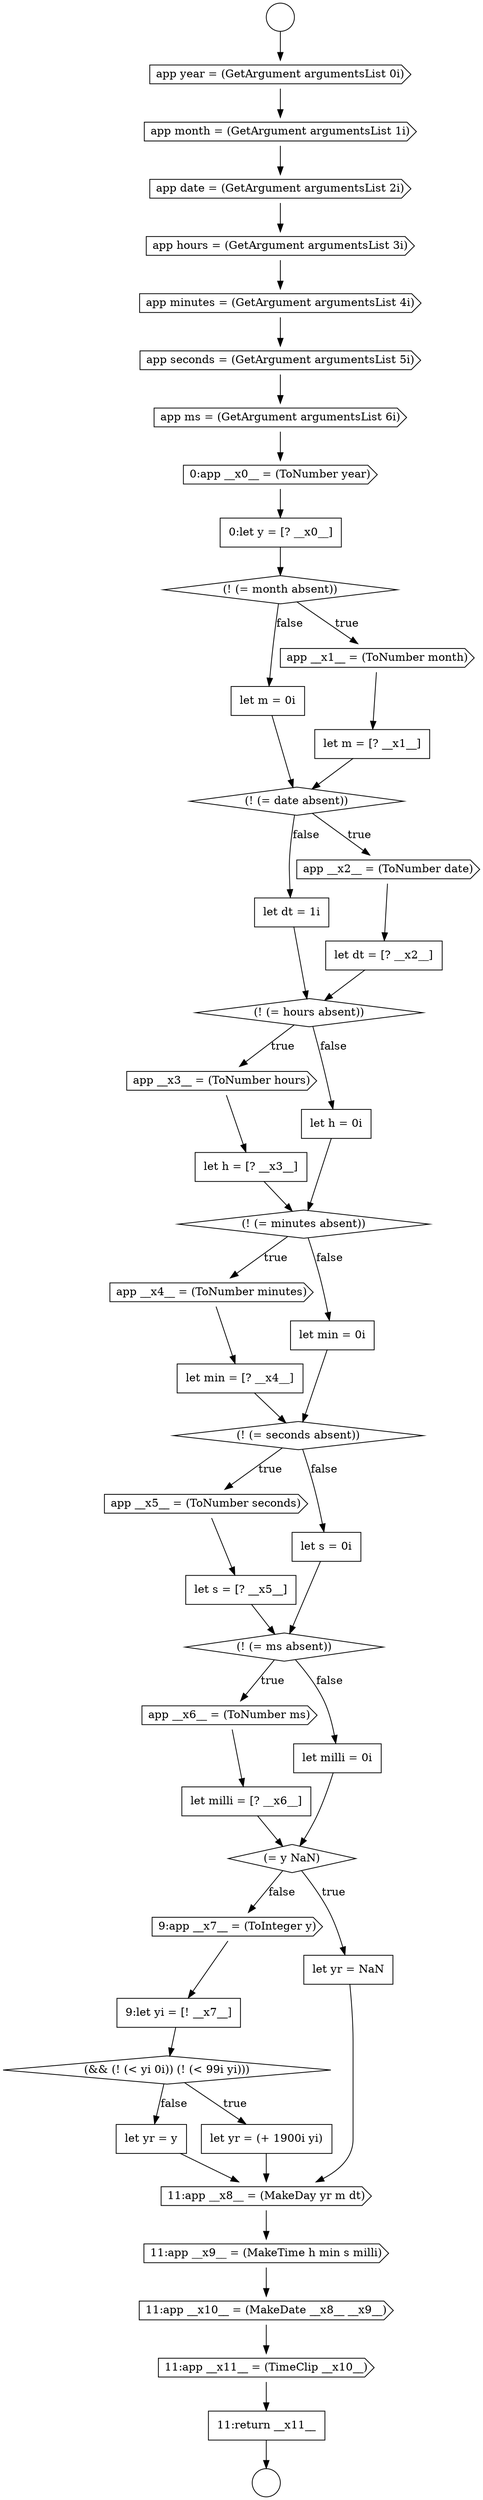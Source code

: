 digraph {
  node0 [shape=circle label=" " color="black" fillcolor="white" style=filled]
  node5 [shape=cds, label=<<font color="black">app hours = (GetArgument argumentsList 3i)</font>> color="black" fillcolor="white" style=filled]
  node10 [shape=none, margin=0, label=<<font color="black">
    <table border="0" cellborder="1" cellspacing="0" cellpadding="10">
      <tr><td align="left">0:let y = [? __x0__]</td></tr>
    </table>
  </font>> color="black" fillcolor="white" style=filled]
  node14 [shape=none, margin=0, label=<<font color="black">
    <table border="0" cellborder="1" cellspacing="0" cellpadding="10">
      <tr><td align="left">let m = 0i</td></tr>
    </table>
  </font>> color="black" fillcolor="white" style=filled]
  node1 [shape=circle label=" " color="black" fillcolor="white" style=filled]
  node6 [shape=cds, label=<<font color="black">app minutes = (GetArgument argumentsList 4i)</font>> color="black" fillcolor="white" style=filled]
  node9 [shape=cds, label=<<font color="black">0:app __x0__ = (ToNumber year)</font>> color="black" fillcolor="white" style=filled]
  node2 [shape=cds, label=<<font color="black">app year = (GetArgument argumentsList 0i)</font>> color="black" fillcolor="white" style=filled]
  node12 [shape=cds, label=<<font color="black">app __x1__ = (ToNumber month)</font>> color="black" fillcolor="white" style=filled]
  node18 [shape=none, margin=0, label=<<font color="black">
    <table border="0" cellborder="1" cellspacing="0" cellpadding="10">
      <tr><td align="left">let dt = 1i</td></tr>
    </table>
  </font>> color="black" fillcolor="white" style=filled]
  node8 [shape=cds, label=<<font color="black">app ms = (GetArgument argumentsList 6i)</font>> color="black" fillcolor="white" style=filled]
  node4 [shape=cds, label=<<font color="black">app date = (GetArgument argumentsList 2i)</font>> color="black" fillcolor="white" style=filled]
  node15 [shape=diamond, label=<<font color="black">(! (= date absent))</font>> color="black" fillcolor="white" style=filled]
  node42 [shape=cds, label=<<font color="black">11:app __x8__ = (MakeDay yr m dt)</font>> color="black" fillcolor="white" style=filled]
  node24 [shape=cds, label=<<font color="black">app __x4__ = (ToNumber minutes)</font>> color="black" fillcolor="white" style=filled]
  node37 [shape=cds, label=<<font color="black">9:app __x7__ = (ToInteger y)</font>> color="black" fillcolor="white" style=filled]
  node25 [shape=none, margin=0, label=<<font color="black">
    <table border="0" cellborder="1" cellspacing="0" cellpadding="10">
      <tr><td align="left">let min = [? __x4__]</td></tr>
    </table>
  </font>> color="black" fillcolor="white" style=filled]
  node20 [shape=cds, label=<<font color="black">app __x3__ = (ToNumber hours)</font>> color="black" fillcolor="white" style=filled]
  node46 [shape=none, margin=0, label=<<font color="black">
    <table border="0" cellborder="1" cellspacing="0" cellpadding="10">
      <tr><td align="left">11:return __x11__</td></tr>
    </table>
  </font>> color="black" fillcolor="white" style=filled]
  node29 [shape=none, margin=0, label=<<font color="black">
    <table border="0" cellborder="1" cellspacing="0" cellpadding="10">
      <tr><td align="left">let s = [? __x5__]</td></tr>
    </table>
  </font>> color="black" fillcolor="white" style=filled]
  node21 [shape=none, margin=0, label=<<font color="black">
    <table border="0" cellborder="1" cellspacing="0" cellpadding="10">
      <tr><td align="left">let h = [? __x3__]</td></tr>
    </table>
  </font>> color="black" fillcolor="white" style=filled]
  node33 [shape=none, margin=0, label=<<font color="black">
    <table border="0" cellborder="1" cellspacing="0" cellpadding="10">
      <tr><td align="left">let milli = [? __x6__]</td></tr>
    </table>
  </font>> color="black" fillcolor="white" style=filled]
  node28 [shape=cds, label=<<font color="black">app __x5__ = (ToNumber seconds)</font>> color="black" fillcolor="white" style=filled]
  node38 [shape=none, margin=0, label=<<font color="black">
    <table border="0" cellborder="1" cellspacing="0" cellpadding="10">
      <tr><td align="left">9:let yi = [! __x7__]</td></tr>
    </table>
  </font>> color="black" fillcolor="white" style=filled]
  node13 [shape=none, margin=0, label=<<font color="black">
    <table border="0" cellborder="1" cellspacing="0" cellpadding="10">
      <tr><td align="left">let m = [? __x1__]</td></tr>
    </table>
  </font>> color="black" fillcolor="white" style=filled]
  node41 [shape=none, margin=0, label=<<font color="black">
    <table border="0" cellborder="1" cellspacing="0" cellpadding="10">
      <tr><td align="left">let yr = y</td></tr>
    </table>
  </font>> color="black" fillcolor="white" style=filled]
  node45 [shape=cds, label=<<font color="black">11:app __x11__ = (TimeClip __x10__)</font>> color="black" fillcolor="white" style=filled]
  node17 [shape=none, margin=0, label=<<font color="black">
    <table border="0" cellborder="1" cellspacing="0" cellpadding="10">
      <tr><td align="left">let dt = [? __x2__]</td></tr>
    </table>
  </font>> color="black" fillcolor="white" style=filled]
  node32 [shape=cds, label=<<font color="black">app __x6__ = (ToNumber ms)</font>> color="black" fillcolor="white" style=filled]
  node34 [shape=none, margin=0, label=<<font color="black">
    <table border="0" cellborder="1" cellspacing="0" cellpadding="10">
      <tr><td align="left">let milli = 0i</td></tr>
    </table>
  </font>> color="black" fillcolor="white" style=filled]
  node22 [shape=none, margin=0, label=<<font color="black">
    <table border="0" cellborder="1" cellspacing="0" cellpadding="10">
      <tr><td align="left">let h = 0i</td></tr>
    </table>
  </font>> color="black" fillcolor="white" style=filled]
  node44 [shape=cds, label=<<font color="black">11:app __x10__ = (MakeDate __x8__ __x9__)</font>> color="black" fillcolor="white" style=filled]
  node27 [shape=diamond, label=<<font color="black">(! (= seconds absent))</font>> color="black" fillcolor="white" style=filled]
  node7 [shape=cds, label=<<font color="black">app seconds = (GetArgument argumentsList 5i)</font>> color="black" fillcolor="white" style=filled]
  node39 [shape=diamond, label=<<font color="black">(&amp;&amp; (! (&lt; yi 0i)) (! (&lt; 99i yi)))</font>> color="black" fillcolor="white" style=filled]
  node3 [shape=cds, label=<<font color="black">app month = (GetArgument argumentsList 1i)</font>> color="black" fillcolor="white" style=filled]
  node35 [shape=diamond, label=<<font color="black">(= y NaN)</font>> color="black" fillcolor="white" style=filled]
  node16 [shape=cds, label=<<font color="black">app __x2__ = (ToNumber date)</font>> color="black" fillcolor="white" style=filled]
  node31 [shape=diamond, label=<<font color="black">(! (= ms absent))</font>> color="black" fillcolor="white" style=filled]
  node11 [shape=diamond, label=<<font color="black">(! (= month absent))</font>> color="black" fillcolor="white" style=filled]
  node43 [shape=cds, label=<<font color="black">11:app __x9__ = (MakeTime h min s milli)</font>> color="black" fillcolor="white" style=filled]
  node40 [shape=none, margin=0, label=<<font color="black">
    <table border="0" cellborder="1" cellspacing="0" cellpadding="10">
      <tr><td align="left">let yr = (+ 1900i yi)</td></tr>
    </table>
  </font>> color="black" fillcolor="white" style=filled]
  node26 [shape=none, margin=0, label=<<font color="black">
    <table border="0" cellborder="1" cellspacing="0" cellpadding="10">
      <tr><td align="left">let min = 0i</td></tr>
    </table>
  </font>> color="black" fillcolor="white" style=filled]
  node23 [shape=diamond, label=<<font color="black">(! (= minutes absent))</font>> color="black" fillcolor="white" style=filled]
  node36 [shape=none, margin=0, label=<<font color="black">
    <table border="0" cellborder="1" cellspacing="0" cellpadding="10">
      <tr><td align="left">let yr = NaN</td></tr>
    </table>
  </font>> color="black" fillcolor="white" style=filled]
  node30 [shape=none, margin=0, label=<<font color="black">
    <table border="0" cellborder="1" cellspacing="0" cellpadding="10">
      <tr><td align="left">let s = 0i</td></tr>
    </table>
  </font>> color="black" fillcolor="white" style=filled]
  node19 [shape=diamond, label=<<font color="black">(! (= hours absent))</font>> color="black" fillcolor="white" style=filled]
  node28 -> node29 [ color="black"]
  node46 -> node1 [ color="black"]
  node14 -> node15 [ color="black"]
  node30 -> node31 [ color="black"]
  node26 -> node27 [ color="black"]
  node10 -> node11 [ color="black"]
  node8 -> node9 [ color="black"]
  node16 -> node17 [ color="black"]
  node36 -> node42 [ color="black"]
  node41 -> node42 [ color="black"]
  node5 -> node6 [ color="black"]
  node3 -> node4 [ color="black"]
  node7 -> node8 [ color="black"]
  node18 -> node19 [ color="black"]
  node42 -> node43 [ color="black"]
  node34 -> node35 [ color="black"]
  node17 -> node19 [ color="black"]
  node29 -> node31 [ color="black"]
  node2 -> node3 [ color="black"]
  node23 -> node24 [label=<<font color="black">true</font>> color="black"]
  node23 -> node26 [label=<<font color="black">false</font>> color="black"]
  node33 -> node35 [ color="black"]
  node35 -> node36 [label=<<font color="black">true</font>> color="black"]
  node35 -> node37 [label=<<font color="black">false</font>> color="black"]
  node12 -> node13 [ color="black"]
  node11 -> node12 [label=<<font color="black">true</font>> color="black"]
  node11 -> node14 [label=<<font color="black">false</font>> color="black"]
  node31 -> node32 [label=<<font color="black">true</font>> color="black"]
  node31 -> node34 [label=<<font color="black">false</font>> color="black"]
  node45 -> node46 [ color="black"]
  node0 -> node2 [ color="black"]
  node22 -> node23 [ color="black"]
  node6 -> node7 [ color="black"]
  node13 -> node15 [ color="black"]
  node43 -> node44 [ color="black"]
  node40 -> node42 [ color="black"]
  node9 -> node10 [ color="black"]
  node44 -> node45 [ color="black"]
  node37 -> node38 [ color="black"]
  node19 -> node20 [label=<<font color="black">true</font>> color="black"]
  node19 -> node22 [label=<<font color="black">false</font>> color="black"]
  node27 -> node28 [label=<<font color="black">true</font>> color="black"]
  node27 -> node30 [label=<<font color="black">false</font>> color="black"]
  node4 -> node5 [ color="black"]
  node20 -> node21 [ color="black"]
  node24 -> node25 [ color="black"]
  node15 -> node16 [label=<<font color="black">true</font>> color="black"]
  node15 -> node18 [label=<<font color="black">false</font>> color="black"]
  node38 -> node39 [ color="black"]
  node21 -> node23 [ color="black"]
  node39 -> node40 [label=<<font color="black">true</font>> color="black"]
  node39 -> node41 [label=<<font color="black">false</font>> color="black"]
  node32 -> node33 [ color="black"]
  node25 -> node27 [ color="black"]
}
